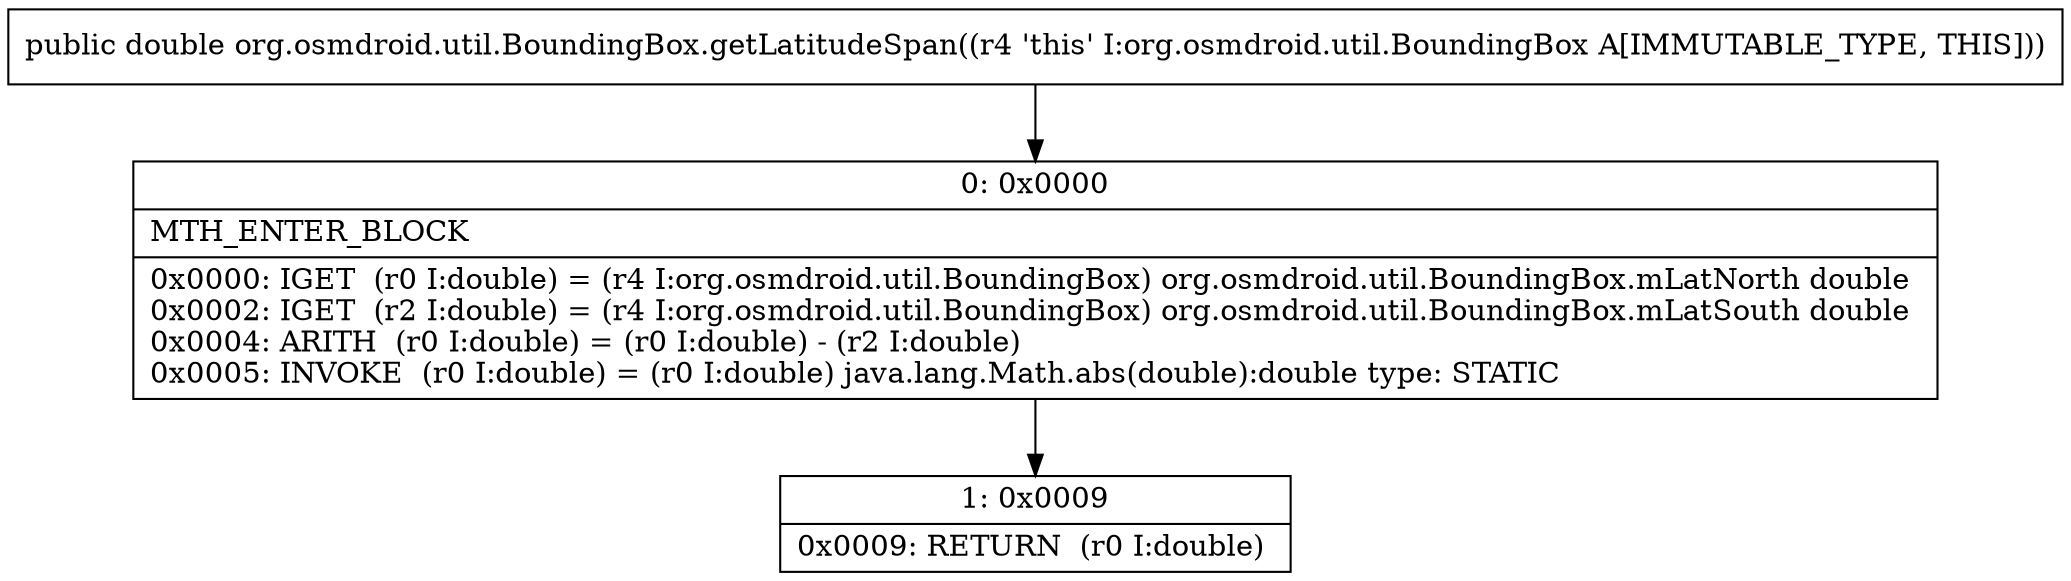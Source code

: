 digraph "CFG fororg.osmdroid.util.BoundingBox.getLatitudeSpan()D" {
Node_0 [shape=record,label="{0\:\ 0x0000|MTH_ENTER_BLOCK\l|0x0000: IGET  (r0 I:double) = (r4 I:org.osmdroid.util.BoundingBox) org.osmdroid.util.BoundingBox.mLatNorth double \l0x0002: IGET  (r2 I:double) = (r4 I:org.osmdroid.util.BoundingBox) org.osmdroid.util.BoundingBox.mLatSouth double \l0x0004: ARITH  (r0 I:double) = (r0 I:double) \- (r2 I:double) \l0x0005: INVOKE  (r0 I:double) = (r0 I:double) java.lang.Math.abs(double):double type: STATIC \l}"];
Node_1 [shape=record,label="{1\:\ 0x0009|0x0009: RETURN  (r0 I:double) \l}"];
MethodNode[shape=record,label="{public double org.osmdroid.util.BoundingBox.getLatitudeSpan((r4 'this' I:org.osmdroid.util.BoundingBox A[IMMUTABLE_TYPE, THIS])) }"];
MethodNode -> Node_0;
Node_0 -> Node_1;
}


